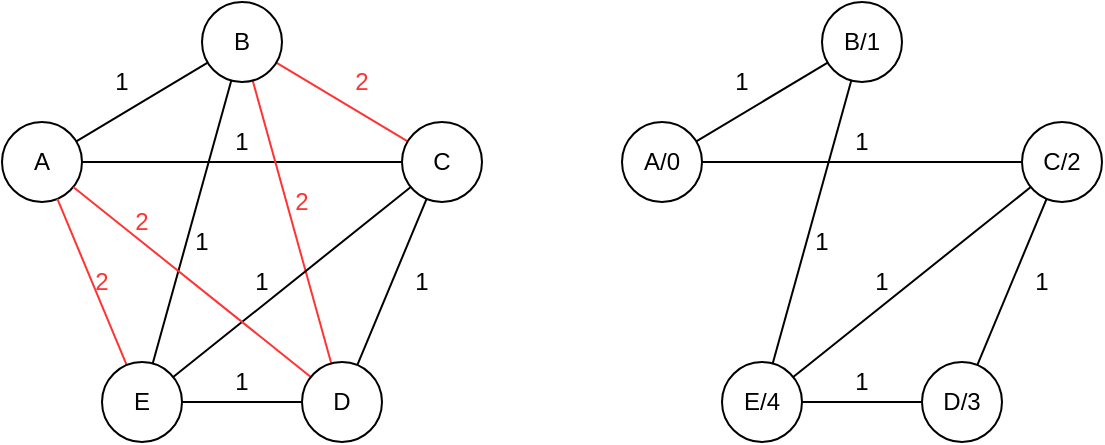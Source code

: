 <mxfile version="13.9.9" type="device"><diagram id="NuYFpwUsMbVdBWwrsyOL" name="Page-1"><mxGraphModel dx="517" dy="383" grid="1" gridSize="10" guides="1" tooltips="1" connect="1" arrows="1" fold="1" page="1" pageScale="1" pageWidth="827" pageHeight="1169" math="0" shadow="0"><root><mxCell id="0"/><mxCell id="1" parent="0"/><mxCell id="salBIQ-kd-dpJo2BgrRq-6" style="rounded=0;orthogonalLoop=1;jettySize=auto;html=1;endArrow=none;endFill=0;" edge="1" parent="1" source="salBIQ-kd-dpJo2BgrRq-1" target="salBIQ-kd-dpJo2BgrRq-2"><mxGeometry relative="1" as="geometry"/></mxCell><mxCell id="salBIQ-kd-dpJo2BgrRq-7" style="edgeStyle=none;rounded=0;orthogonalLoop=1;jettySize=auto;html=1;endArrow=none;endFill=0;" edge="1" parent="1" source="salBIQ-kd-dpJo2BgrRq-1" target="salBIQ-kd-dpJo2BgrRq-3"><mxGeometry relative="1" as="geometry"/></mxCell><mxCell id="salBIQ-kd-dpJo2BgrRq-1" value="A" style="ellipse;whiteSpace=wrap;html=1;aspect=fixed;" vertex="1" parent="1"><mxGeometry x="120" y="320" width="40" height="40" as="geometry"/></mxCell><mxCell id="salBIQ-kd-dpJo2BgrRq-8" style="edgeStyle=none;rounded=0;orthogonalLoop=1;jettySize=auto;html=1;endArrow=none;endFill=0;" edge="1" parent="1" source="salBIQ-kd-dpJo2BgrRq-2" target="salBIQ-kd-dpJo2BgrRq-5"><mxGeometry relative="1" as="geometry"/></mxCell><mxCell id="salBIQ-kd-dpJo2BgrRq-18" style="edgeStyle=none;rounded=0;orthogonalLoop=1;jettySize=auto;html=1;endArrow=none;endFill=0;strokeColor=#FF3333;" edge="1" parent="1" source="salBIQ-kd-dpJo2BgrRq-2" target="salBIQ-kd-dpJo2BgrRq-4"><mxGeometry relative="1" as="geometry"/></mxCell><mxCell id="salBIQ-kd-dpJo2BgrRq-19" style="edgeStyle=none;rounded=0;orthogonalLoop=1;jettySize=auto;html=1;endArrow=none;endFill=0;strokeColor=#FF3333;" edge="1" parent="1" source="salBIQ-kd-dpJo2BgrRq-2" target="salBIQ-kd-dpJo2BgrRq-3"><mxGeometry relative="1" as="geometry"/></mxCell><mxCell id="salBIQ-kd-dpJo2BgrRq-2" value="B" style="ellipse;whiteSpace=wrap;html=1;aspect=fixed;" vertex="1" parent="1"><mxGeometry x="220" y="260" width="40" height="40" as="geometry"/></mxCell><mxCell id="salBIQ-kd-dpJo2BgrRq-11" style="edgeStyle=none;rounded=0;orthogonalLoop=1;jettySize=auto;html=1;endArrow=none;endFill=0;" edge="1" parent="1" source="salBIQ-kd-dpJo2BgrRq-3" target="salBIQ-kd-dpJo2BgrRq-5"><mxGeometry relative="1" as="geometry"/></mxCell><mxCell id="salBIQ-kd-dpJo2BgrRq-3" value="C" style="ellipse;whiteSpace=wrap;html=1;aspect=fixed;" vertex="1" parent="1"><mxGeometry x="320" y="320" width="40" height="40" as="geometry"/></mxCell><mxCell id="salBIQ-kd-dpJo2BgrRq-10" style="edgeStyle=none;rounded=0;orthogonalLoop=1;jettySize=auto;html=1;endArrow=none;endFill=0;" edge="1" parent="1" source="salBIQ-kd-dpJo2BgrRq-4" target="salBIQ-kd-dpJo2BgrRq-3"><mxGeometry relative="1" as="geometry"/></mxCell><mxCell id="salBIQ-kd-dpJo2BgrRq-22" style="edgeStyle=none;rounded=0;orthogonalLoop=1;jettySize=auto;html=1;endArrow=none;endFill=0;strokeColor=#FF3333;" edge="1" parent="1" source="salBIQ-kd-dpJo2BgrRq-4" target="salBIQ-kd-dpJo2BgrRq-1"><mxGeometry relative="1" as="geometry"/></mxCell><mxCell id="salBIQ-kd-dpJo2BgrRq-4" value="D" style="ellipse;whiteSpace=wrap;html=1;aspect=fixed;" vertex="1" parent="1"><mxGeometry x="270" y="440" width="40" height="40" as="geometry"/></mxCell><mxCell id="salBIQ-kd-dpJo2BgrRq-9" style="edgeStyle=none;rounded=0;orthogonalLoop=1;jettySize=auto;html=1;endArrow=none;endFill=0;" edge="1" parent="1" source="salBIQ-kd-dpJo2BgrRq-5" target="salBIQ-kd-dpJo2BgrRq-4"><mxGeometry relative="1" as="geometry"/></mxCell><mxCell id="salBIQ-kd-dpJo2BgrRq-20" style="edgeStyle=none;rounded=0;orthogonalLoop=1;jettySize=auto;html=1;endArrow=none;endFill=0;strokeColor=#FF3333;" edge="1" parent="1" source="salBIQ-kd-dpJo2BgrRq-5" target="salBIQ-kd-dpJo2BgrRq-1"><mxGeometry relative="1" as="geometry"/></mxCell><mxCell id="salBIQ-kd-dpJo2BgrRq-5" value="E" style="ellipse;whiteSpace=wrap;html=1;aspect=fixed;" vertex="1" parent="1"><mxGeometry x="170" y="440" width="40" height="40" as="geometry"/></mxCell><mxCell id="salBIQ-kd-dpJo2BgrRq-12" value="1" style="text;html=1;strokeColor=none;fillColor=none;align=center;verticalAlign=middle;whiteSpace=wrap;rounded=0;" vertex="1" parent="1"><mxGeometry x="160" y="290" width="40" height="20" as="geometry"/></mxCell><mxCell id="salBIQ-kd-dpJo2BgrRq-13" value="1" style="text;html=1;strokeColor=none;fillColor=none;align=center;verticalAlign=middle;whiteSpace=wrap;rounded=0;" vertex="1" parent="1"><mxGeometry x="200" y="370" width="40" height="20" as="geometry"/></mxCell><mxCell id="salBIQ-kd-dpJo2BgrRq-14" value="1" style="text;html=1;strokeColor=none;fillColor=none;align=center;verticalAlign=middle;whiteSpace=wrap;rounded=0;" vertex="1" parent="1"><mxGeometry x="220" y="320" width="40" height="20" as="geometry"/></mxCell><mxCell id="salBIQ-kd-dpJo2BgrRq-15" value="1" style="text;html=1;strokeColor=none;fillColor=none;align=center;verticalAlign=middle;whiteSpace=wrap;rounded=0;" vertex="1" parent="1"><mxGeometry x="230" y="390" width="40" height="20" as="geometry"/></mxCell><mxCell id="salBIQ-kd-dpJo2BgrRq-16" value="1" style="text;html=1;strokeColor=none;fillColor=none;align=center;verticalAlign=middle;whiteSpace=wrap;rounded=0;" vertex="1" parent="1"><mxGeometry x="310" y="390" width="40" height="20" as="geometry"/></mxCell><mxCell id="salBIQ-kd-dpJo2BgrRq-17" value="1" style="text;html=1;strokeColor=none;fillColor=none;align=center;verticalAlign=middle;whiteSpace=wrap;rounded=0;" vertex="1" parent="1"><mxGeometry x="220" y="440" width="40" height="20" as="geometry"/></mxCell><mxCell id="salBIQ-kd-dpJo2BgrRq-21" value="&lt;font color=&quot;#ff3333&quot;&gt;2&lt;/font&gt;" style="text;html=1;strokeColor=none;fillColor=none;align=center;verticalAlign=middle;whiteSpace=wrap;rounded=0;" vertex="1" parent="1"><mxGeometry x="250" y="350" width="40" height="20" as="geometry"/></mxCell><mxCell id="salBIQ-kd-dpJo2BgrRq-25" value="&lt;font color=&quot;#ff3333&quot;&gt;2&lt;/font&gt;" style="text;html=1;strokeColor=none;fillColor=none;align=center;verticalAlign=middle;whiteSpace=wrap;rounded=0;" vertex="1" parent="1"><mxGeometry x="170" y="360" width="40" height="20" as="geometry"/></mxCell><mxCell id="salBIQ-kd-dpJo2BgrRq-26" value="&lt;font color=&quot;#ff3333&quot;&gt;2&lt;/font&gt;" style="text;html=1;strokeColor=none;fillColor=none;align=center;verticalAlign=middle;whiteSpace=wrap;rounded=0;" vertex="1" parent="1"><mxGeometry x="150" y="390" width="40" height="20" as="geometry"/></mxCell><mxCell id="salBIQ-kd-dpJo2BgrRq-27" value="&lt;font color=&quot;#ff3333&quot;&gt;2&lt;/font&gt;" style="text;html=1;strokeColor=none;fillColor=none;align=center;verticalAlign=middle;whiteSpace=wrap;rounded=0;" vertex="1" parent="1"><mxGeometry x="280" y="290" width="40" height="20" as="geometry"/></mxCell><mxCell id="salBIQ-kd-dpJo2BgrRq-28" style="rounded=0;orthogonalLoop=1;jettySize=auto;html=1;endArrow=none;endFill=0;" edge="1" parent="1" source="salBIQ-kd-dpJo2BgrRq-30" target="salBIQ-kd-dpJo2BgrRq-34"><mxGeometry relative="1" as="geometry"/></mxCell><mxCell id="salBIQ-kd-dpJo2BgrRq-29" style="edgeStyle=none;rounded=0;orthogonalLoop=1;jettySize=auto;html=1;endArrow=none;endFill=0;" edge="1" parent="1" source="salBIQ-kd-dpJo2BgrRq-30" target="salBIQ-kd-dpJo2BgrRq-36"><mxGeometry relative="1" as="geometry"/></mxCell><mxCell id="salBIQ-kd-dpJo2BgrRq-30" value="A/0" style="ellipse;whiteSpace=wrap;html=1;aspect=fixed;" vertex="1" parent="1"><mxGeometry x="430" y="320" width="40" height="40" as="geometry"/></mxCell><mxCell id="salBIQ-kd-dpJo2BgrRq-31" style="edgeStyle=none;rounded=0;orthogonalLoop=1;jettySize=auto;html=1;endArrow=none;endFill=0;" edge="1" parent="1" source="salBIQ-kd-dpJo2BgrRq-34" target="salBIQ-kd-dpJo2BgrRq-42"><mxGeometry relative="1" as="geometry"/></mxCell><mxCell id="salBIQ-kd-dpJo2BgrRq-34" value="B/1" style="ellipse;whiteSpace=wrap;html=1;aspect=fixed;" vertex="1" parent="1"><mxGeometry x="530" y="260" width="40" height="40" as="geometry"/></mxCell><mxCell id="salBIQ-kd-dpJo2BgrRq-35" style="edgeStyle=none;rounded=0;orthogonalLoop=1;jettySize=auto;html=1;endArrow=none;endFill=0;" edge="1" parent="1" source="salBIQ-kd-dpJo2BgrRq-36" target="salBIQ-kd-dpJo2BgrRq-42"><mxGeometry relative="1" as="geometry"/></mxCell><mxCell id="salBIQ-kd-dpJo2BgrRq-36" value="C/2" style="ellipse;whiteSpace=wrap;html=1;aspect=fixed;" vertex="1" parent="1"><mxGeometry x="630" y="320" width="40" height="40" as="geometry"/></mxCell><mxCell id="salBIQ-kd-dpJo2BgrRq-37" style="edgeStyle=none;rounded=0;orthogonalLoop=1;jettySize=auto;html=1;endArrow=none;endFill=0;" edge="1" parent="1" source="salBIQ-kd-dpJo2BgrRq-39" target="salBIQ-kd-dpJo2BgrRq-36"><mxGeometry relative="1" as="geometry"/></mxCell><mxCell id="salBIQ-kd-dpJo2BgrRq-39" value="D/3" style="ellipse;whiteSpace=wrap;html=1;aspect=fixed;" vertex="1" parent="1"><mxGeometry x="580" y="440" width="40" height="40" as="geometry"/></mxCell><mxCell id="salBIQ-kd-dpJo2BgrRq-40" style="edgeStyle=none;rounded=0;orthogonalLoop=1;jettySize=auto;html=1;endArrow=none;endFill=0;" edge="1" parent="1" source="salBIQ-kd-dpJo2BgrRq-42" target="salBIQ-kd-dpJo2BgrRq-39"><mxGeometry relative="1" as="geometry"/></mxCell><mxCell id="salBIQ-kd-dpJo2BgrRq-42" value="E/4" style="ellipse;whiteSpace=wrap;html=1;aspect=fixed;" vertex="1" parent="1"><mxGeometry x="480" y="440" width="40" height="40" as="geometry"/></mxCell><mxCell id="salBIQ-kd-dpJo2BgrRq-43" value="1" style="text;html=1;strokeColor=none;fillColor=none;align=center;verticalAlign=middle;whiteSpace=wrap;rounded=0;" vertex="1" parent="1"><mxGeometry x="470" y="290" width="40" height="20" as="geometry"/></mxCell><mxCell id="salBIQ-kd-dpJo2BgrRq-44" value="1" style="text;html=1;strokeColor=none;fillColor=none;align=center;verticalAlign=middle;whiteSpace=wrap;rounded=0;" vertex="1" parent="1"><mxGeometry x="510" y="370" width="40" height="20" as="geometry"/></mxCell><mxCell id="salBIQ-kd-dpJo2BgrRq-45" value="1" style="text;html=1;strokeColor=none;fillColor=none;align=center;verticalAlign=middle;whiteSpace=wrap;rounded=0;" vertex="1" parent="1"><mxGeometry x="530" y="320" width="40" height="20" as="geometry"/></mxCell><mxCell id="salBIQ-kd-dpJo2BgrRq-46" value="1" style="text;html=1;strokeColor=none;fillColor=none;align=center;verticalAlign=middle;whiteSpace=wrap;rounded=0;" vertex="1" parent="1"><mxGeometry x="540" y="390" width="40" height="20" as="geometry"/></mxCell><mxCell id="salBIQ-kd-dpJo2BgrRq-47" value="1" style="text;html=1;strokeColor=none;fillColor=none;align=center;verticalAlign=middle;whiteSpace=wrap;rounded=0;" vertex="1" parent="1"><mxGeometry x="620" y="390" width="40" height="20" as="geometry"/></mxCell><mxCell id="salBIQ-kd-dpJo2BgrRq-48" value="1" style="text;html=1;strokeColor=none;fillColor=none;align=center;verticalAlign=middle;whiteSpace=wrap;rounded=0;" vertex="1" parent="1"><mxGeometry x="530" y="440" width="40" height="20" as="geometry"/></mxCell></root></mxGraphModel></diagram></mxfile>